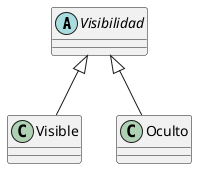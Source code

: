 @startuml
'https://plantuml.com/class-diagram

abstract class Visibilidad
class Visible
class  Oculto
Visibilidad <|-- Oculto
Visibilidad <|-- Visible



@enduml